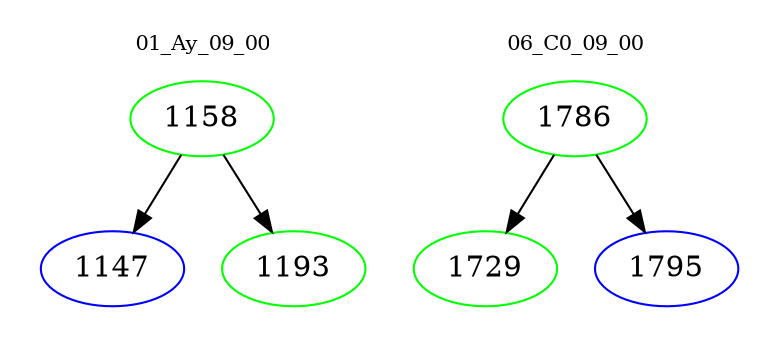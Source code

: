digraph{
subgraph cluster_0 {
color = white
label = "01_Ay_09_00";
fontsize=10;
T0_1158 [label="1158", color="green"]
T0_1158 -> T0_1147 [color="black"]
T0_1147 [label="1147", color="blue"]
T0_1158 -> T0_1193 [color="black"]
T0_1193 [label="1193", color="green"]
}
subgraph cluster_1 {
color = white
label = "06_C0_09_00";
fontsize=10;
T1_1786 [label="1786", color="green"]
T1_1786 -> T1_1729 [color="black"]
T1_1729 [label="1729", color="green"]
T1_1786 -> T1_1795 [color="black"]
T1_1795 [label="1795", color="blue"]
}
}
